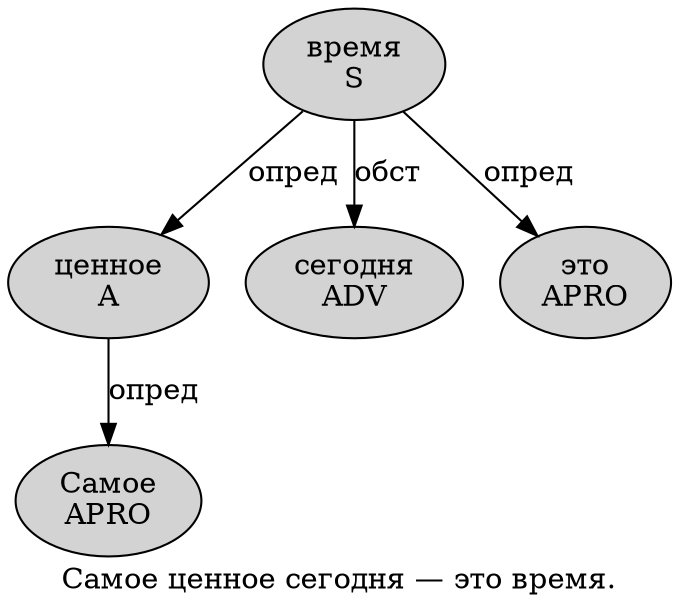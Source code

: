digraph SENTENCE_1353 {
	graph [label="Самое ценное сегодня — это время."]
	node [style=filled]
		0 [label="Самое
APRO" color="" fillcolor=lightgray penwidth=1 shape=ellipse]
		1 [label="ценное
A" color="" fillcolor=lightgray penwidth=1 shape=ellipse]
		2 [label="сегодня
ADV" color="" fillcolor=lightgray penwidth=1 shape=ellipse]
		4 [label="это
APRO" color="" fillcolor=lightgray penwidth=1 shape=ellipse]
		5 [label="время
S" color="" fillcolor=lightgray penwidth=1 shape=ellipse]
			5 -> 1 [label="опред"]
			5 -> 2 [label="обст"]
			5 -> 4 [label="опред"]
			1 -> 0 [label="опред"]
}